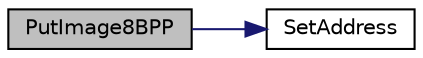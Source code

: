 digraph "PutImage8BPP"
{
  edge [fontname="Helvetica",fontsize="10",labelfontname="Helvetica",labelfontsize="10"];
  node [fontname="Helvetica",fontsize="10",shape=record];
  rankdir="LR";
  Node1 [label="PutImage8BPP",height=0.2,width=0.4,color="black", fillcolor="grey75", style="filled", fontcolor="black"];
  Node1 -> Node2 [color="midnightblue",fontsize="10",style="solid",fontname="Helvetica"];
  Node2 [label="SetAddress",height=0.2,width=0.4,color="black", fillcolor="white", style="filled",URL="$_h_i_t1270_8c.html#a4d5ae5111ae8940f60d4d66bc660a699"];
}
